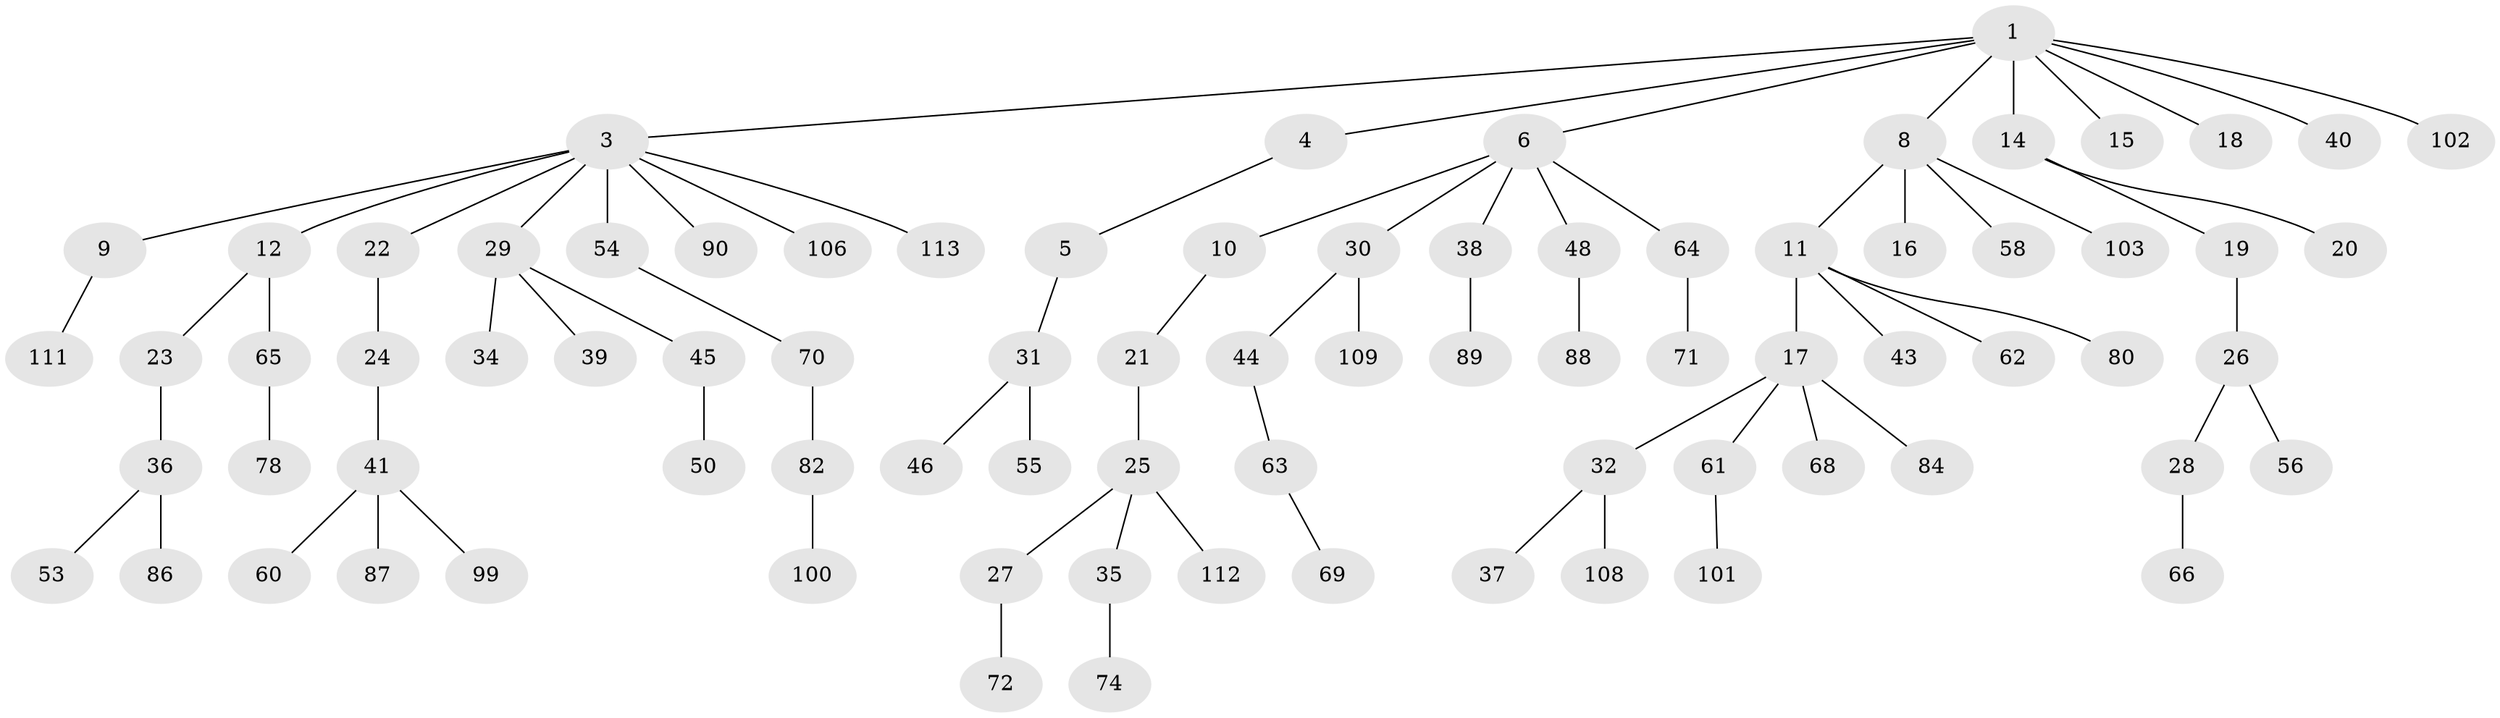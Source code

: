 // original degree distribution, {7: 0.017094017094017096, 4: 0.08547008547008547, 2: 0.27350427350427353, 3: 0.11965811965811966, 6: 0.008547008547008548, 5: 0.017094017094017096, 1: 0.47863247863247865}
// Generated by graph-tools (version 1.1) at 2025/19/03/04/25 18:19:08]
// undirected, 81 vertices, 80 edges
graph export_dot {
graph [start="1"]
  node [color=gray90,style=filled];
  1 [super="+2"];
  3 [super="+7"];
  4;
  5 [super="+13+42"];
  6 [super="+33"];
  8;
  9;
  10;
  11;
  12;
  14;
  15 [super="+52"];
  16;
  17 [super="+57+104"];
  18 [super="+59"];
  19;
  20;
  21 [super="+76+77"];
  22;
  23;
  24;
  25;
  26;
  27;
  28;
  29;
  30 [super="+47"];
  31;
  32 [super="+49"];
  34 [super="+51+83"];
  35 [super="+93"];
  36;
  37 [super="+91"];
  38;
  39 [super="+97"];
  40;
  41;
  43;
  44 [super="+115"];
  45;
  46;
  48;
  50;
  53;
  54 [super="+81"];
  55;
  56;
  58;
  60;
  61;
  62;
  63;
  64;
  65;
  66;
  68;
  69;
  70 [super="+107"];
  71;
  72 [super="+73+79"];
  74;
  78;
  80;
  82;
  84;
  86;
  87;
  88 [super="+110+95"];
  89;
  90;
  99;
  100;
  101;
  102 [super="+116"];
  103;
  106;
  108;
  109;
  111;
  112;
  113;
  1 -- 4;
  1 -- 6;
  1 -- 8;
  1 -- 14;
  1 -- 40;
  1 -- 102;
  1 -- 18;
  1 -- 3;
  1 -- 15;
  3 -- 12;
  3 -- 22;
  3 -- 29;
  3 -- 90;
  3 -- 106;
  3 -- 9;
  3 -- 54;
  3 -- 113;
  4 -- 5;
  5 -- 31;
  6 -- 10;
  6 -- 30;
  6 -- 38;
  6 -- 64;
  6 -- 48;
  8 -- 11;
  8 -- 16;
  8 -- 58;
  8 -- 103;
  9 -- 111;
  10 -- 21;
  11 -- 17;
  11 -- 43;
  11 -- 62;
  11 -- 80;
  12 -- 23;
  12 -- 65;
  14 -- 19;
  14 -- 20;
  17 -- 32;
  17 -- 68;
  17 -- 61;
  17 -- 84;
  19 -- 26;
  21 -- 25;
  22 -- 24;
  23 -- 36;
  24 -- 41;
  25 -- 27;
  25 -- 35;
  25 -- 112;
  26 -- 28;
  26 -- 56;
  27 -- 72;
  28 -- 66;
  29 -- 34;
  29 -- 39;
  29 -- 45;
  30 -- 44;
  30 -- 109;
  31 -- 46;
  31 -- 55;
  32 -- 37;
  32 -- 108;
  35 -- 74;
  36 -- 53;
  36 -- 86;
  38 -- 89;
  41 -- 60;
  41 -- 87;
  41 -- 99;
  44 -- 63;
  45 -- 50;
  48 -- 88;
  54 -- 70;
  61 -- 101;
  63 -- 69;
  64 -- 71;
  65 -- 78;
  70 -- 82;
  82 -- 100;
}
